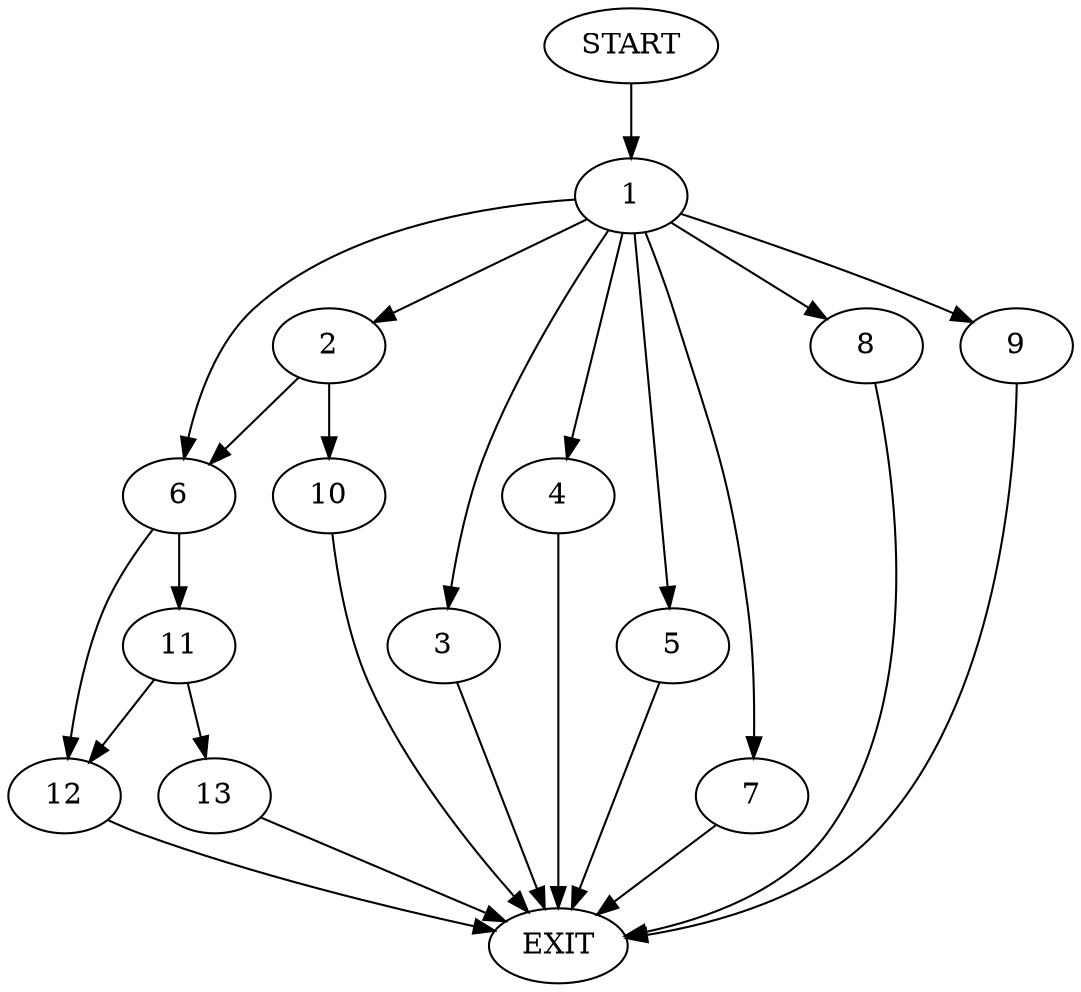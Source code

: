 digraph {
0 [label="START"]
14 [label="EXIT"]
0 -> 1
1 -> 2
1 -> 3
1 -> 4
1 -> 5
1 -> 6
1 -> 7
1 -> 8
1 -> 9
2 -> 6
2 -> 10
8 -> 14
6 -> 11
6 -> 12
5 -> 14
3 -> 14
9 -> 14
4 -> 14
7 -> 14
10 -> 14
12 -> 14
11 -> 12
11 -> 13
13 -> 14
}
